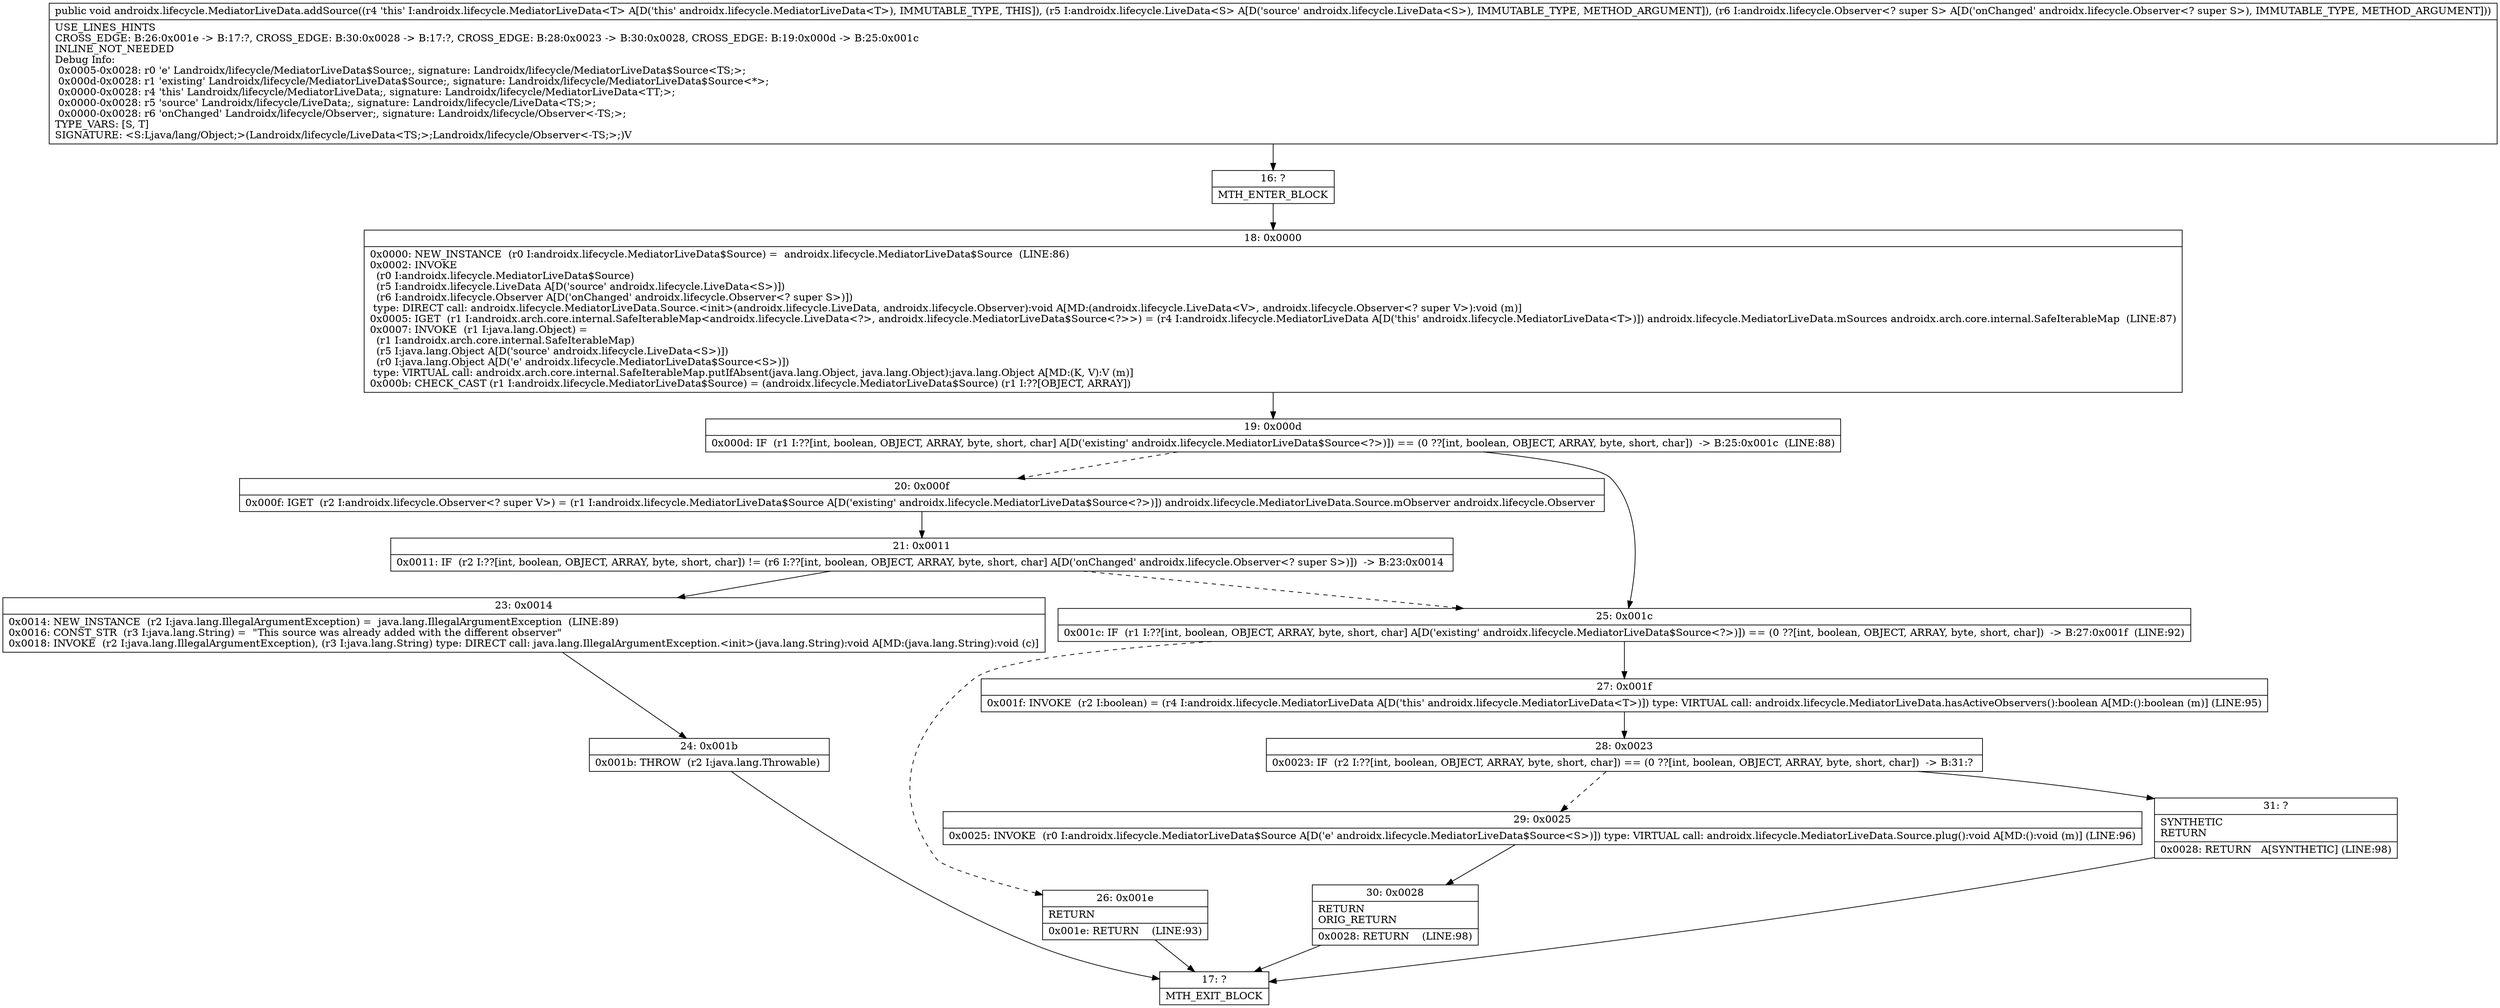digraph "CFG forandroidx.lifecycle.MediatorLiveData.addSource(Landroidx\/lifecycle\/LiveData;Landroidx\/lifecycle\/Observer;)V" {
Node_16 [shape=record,label="{16\:\ ?|MTH_ENTER_BLOCK\l}"];
Node_18 [shape=record,label="{18\:\ 0x0000|0x0000: NEW_INSTANCE  (r0 I:androidx.lifecycle.MediatorLiveData$Source) =  androidx.lifecycle.MediatorLiveData$Source  (LINE:86)\l0x0002: INVOKE  \l  (r0 I:androidx.lifecycle.MediatorLiveData$Source)\l  (r5 I:androidx.lifecycle.LiveData A[D('source' androidx.lifecycle.LiveData\<S\>)])\l  (r6 I:androidx.lifecycle.Observer A[D('onChanged' androidx.lifecycle.Observer\<? super S\>)])\l type: DIRECT call: androidx.lifecycle.MediatorLiveData.Source.\<init\>(androidx.lifecycle.LiveData, androidx.lifecycle.Observer):void A[MD:(androidx.lifecycle.LiveData\<V\>, androidx.lifecycle.Observer\<? super V\>):void (m)]\l0x0005: IGET  (r1 I:androidx.arch.core.internal.SafeIterableMap\<androidx.lifecycle.LiveData\<?\>, androidx.lifecycle.MediatorLiveData$Source\<?\>\>) = (r4 I:androidx.lifecycle.MediatorLiveData A[D('this' androidx.lifecycle.MediatorLiveData\<T\>)]) androidx.lifecycle.MediatorLiveData.mSources androidx.arch.core.internal.SafeIterableMap  (LINE:87)\l0x0007: INVOKE  (r1 I:java.lang.Object) = \l  (r1 I:androidx.arch.core.internal.SafeIterableMap)\l  (r5 I:java.lang.Object A[D('source' androidx.lifecycle.LiveData\<S\>)])\l  (r0 I:java.lang.Object A[D('e' androidx.lifecycle.MediatorLiveData$Source\<S\>)])\l type: VIRTUAL call: androidx.arch.core.internal.SafeIterableMap.putIfAbsent(java.lang.Object, java.lang.Object):java.lang.Object A[MD:(K, V):V (m)]\l0x000b: CHECK_CAST (r1 I:androidx.lifecycle.MediatorLiveData$Source) = (androidx.lifecycle.MediatorLiveData$Source) (r1 I:??[OBJECT, ARRAY]) \l}"];
Node_19 [shape=record,label="{19\:\ 0x000d|0x000d: IF  (r1 I:??[int, boolean, OBJECT, ARRAY, byte, short, char] A[D('existing' androidx.lifecycle.MediatorLiveData$Source\<?\>)]) == (0 ??[int, boolean, OBJECT, ARRAY, byte, short, char])  \-\> B:25:0x001c  (LINE:88)\l}"];
Node_20 [shape=record,label="{20\:\ 0x000f|0x000f: IGET  (r2 I:androidx.lifecycle.Observer\<? super V\>) = (r1 I:androidx.lifecycle.MediatorLiveData$Source A[D('existing' androidx.lifecycle.MediatorLiveData$Source\<?\>)]) androidx.lifecycle.MediatorLiveData.Source.mObserver androidx.lifecycle.Observer \l}"];
Node_21 [shape=record,label="{21\:\ 0x0011|0x0011: IF  (r2 I:??[int, boolean, OBJECT, ARRAY, byte, short, char]) != (r6 I:??[int, boolean, OBJECT, ARRAY, byte, short, char] A[D('onChanged' androidx.lifecycle.Observer\<? super S\>)])  \-\> B:23:0x0014 \l}"];
Node_23 [shape=record,label="{23\:\ 0x0014|0x0014: NEW_INSTANCE  (r2 I:java.lang.IllegalArgumentException) =  java.lang.IllegalArgumentException  (LINE:89)\l0x0016: CONST_STR  (r3 I:java.lang.String) =  \"This source was already added with the different observer\" \l0x0018: INVOKE  (r2 I:java.lang.IllegalArgumentException), (r3 I:java.lang.String) type: DIRECT call: java.lang.IllegalArgumentException.\<init\>(java.lang.String):void A[MD:(java.lang.String):void (c)]\l}"];
Node_24 [shape=record,label="{24\:\ 0x001b|0x001b: THROW  (r2 I:java.lang.Throwable) \l}"];
Node_17 [shape=record,label="{17\:\ ?|MTH_EXIT_BLOCK\l}"];
Node_25 [shape=record,label="{25\:\ 0x001c|0x001c: IF  (r1 I:??[int, boolean, OBJECT, ARRAY, byte, short, char] A[D('existing' androidx.lifecycle.MediatorLiveData$Source\<?\>)]) == (0 ??[int, boolean, OBJECT, ARRAY, byte, short, char])  \-\> B:27:0x001f  (LINE:92)\l}"];
Node_26 [shape=record,label="{26\:\ 0x001e|RETURN\l|0x001e: RETURN    (LINE:93)\l}"];
Node_27 [shape=record,label="{27\:\ 0x001f|0x001f: INVOKE  (r2 I:boolean) = (r4 I:androidx.lifecycle.MediatorLiveData A[D('this' androidx.lifecycle.MediatorLiveData\<T\>)]) type: VIRTUAL call: androidx.lifecycle.MediatorLiveData.hasActiveObservers():boolean A[MD:():boolean (m)] (LINE:95)\l}"];
Node_28 [shape=record,label="{28\:\ 0x0023|0x0023: IF  (r2 I:??[int, boolean, OBJECT, ARRAY, byte, short, char]) == (0 ??[int, boolean, OBJECT, ARRAY, byte, short, char])  \-\> B:31:? \l}"];
Node_29 [shape=record,label="{29\:\ 0x0025|0x0025: INVOKE  (r0 I:androidx.lifecycle.MediatorLiveData$Source A[D('e' androidx.lifecycle.MediatorLiveData$Source\<S\>)]) type: VIRTUAL call: androidx.lifecycle.MediatorLiveData.Source.plug():void A[MD:():void (m)] (LINE:96)\l}"];
Node_30 [shape=record,label="{30\:\ 0x0028|RETURN\lORIG_RETURN\l|0x0028: RETURN    (LINE:98)\l}"];
Node_31 [shape=record,label="{31\:\ ?|SYNTHETIC\lRETURN\l|0x0028: RETURN   A[SYNTHETIC] (LINE:98)\l}"];
MethodNode[shape=record,label="{public void androidx.lifecycle.MediatorLiveData.addSource((r4 'this' I:androidx.lifecycle.MediatorLiveData\<T\> A[D('this' androidx.lifecycle.MediatorLiveData\<T\>), IMMUTABLE_TYPE, THIS]), (r5 I:androidx.lifecycle.LiveData\<S\> A[D('source' androidx.lifecycle.LiveData\<S\>), IMMUTABLE_TYPE, METHOD_ARGUMENT]), (r6 I:androidx.lifecycle.Observer\<? super S\> A[D('onChanged' androidx.lifecycle.Observer\<? super S\>), IMMUTABLE_TYPE, METHOD_ARGUMENT]))  | USE_LINES_HINTS\lCROSS_EDGE: B:26:0x001e \-\> B:17:?, CROSS_EDGE: B:30:0x0028 \-\> B:17:?, CROSS_EDGE: B:28:0x0023 \-\> B:30:0x0028, CROSS_EDGE: B:19:0x000d \-\> B:25:0x001c\lINLINE_NOT_NEEDED\lDebug Info:\l  0x0005\-0x0028: r0 'e' Landroidx\/lifecycle\/MediatorLiveData$Source;, signature: Landroidx\/lifecycle\/MediatorLiveData$Source\<TS;\>;\l  0x000d\-0x0028: r1 'existing' Landroidx\/lifecycle\/MediatorLiveData$Source;, signature: Landroidx\/lifecycle\/MediatorLiveData$Source\<*\>;\l  0x0000\-0x0028: r4 'this' Landroidx\/lifecycle\/MediatorLiveData;, signature: Landroidx\/lifecycle\/MediatorLiveData\<TT;\>;\l  0x0000\-0x0028: r5 'source' Landroidx\/lifecycle\/LiveData;, signature: Landroidx\/lifecycle\/LiveData\<TS;\>;\l  0x0000\-0x0028: r6 'onChanged' Landroidx\/lifecycle\/Observer;, signature: Landroidx\/lifecycle\/Observer\<\-TS;\>;\lTYPE_VARS: [S, T]\lSIGNATURE: \<S:Ljava\/lang\/Object;\>(Landroidx\/lifecycle\/LiveData\<TS;\>;Landroidx\/lifecycle\/Observer\<\-TS;\>;)V\l}"];
MethodNode -> Node_16;Node_16 -> Node_18;
Node_18 -> Node_19;
Node_19 -> Node_20[style=dashed];
Node_19 -> Node_25;
Node_20 -> Node_21;
Node_21 -> Node_23;
Node_21 -> Node_25[style=dashed];
Node_23 -> Node_24;
Node_24 -> Node_17;
Node_25 -> Node_26[style=dashed];
Node_25 -> Node_27;
Node_26 -> Node_17;
Node_27 -> Node_28;
Node_28 -> Node_29[style=dashed];
Node_28 -> Node_31;
Node_29 -> Node_30;
Node_30 -> Node_17;
Node_31 -> Node_17;
}


